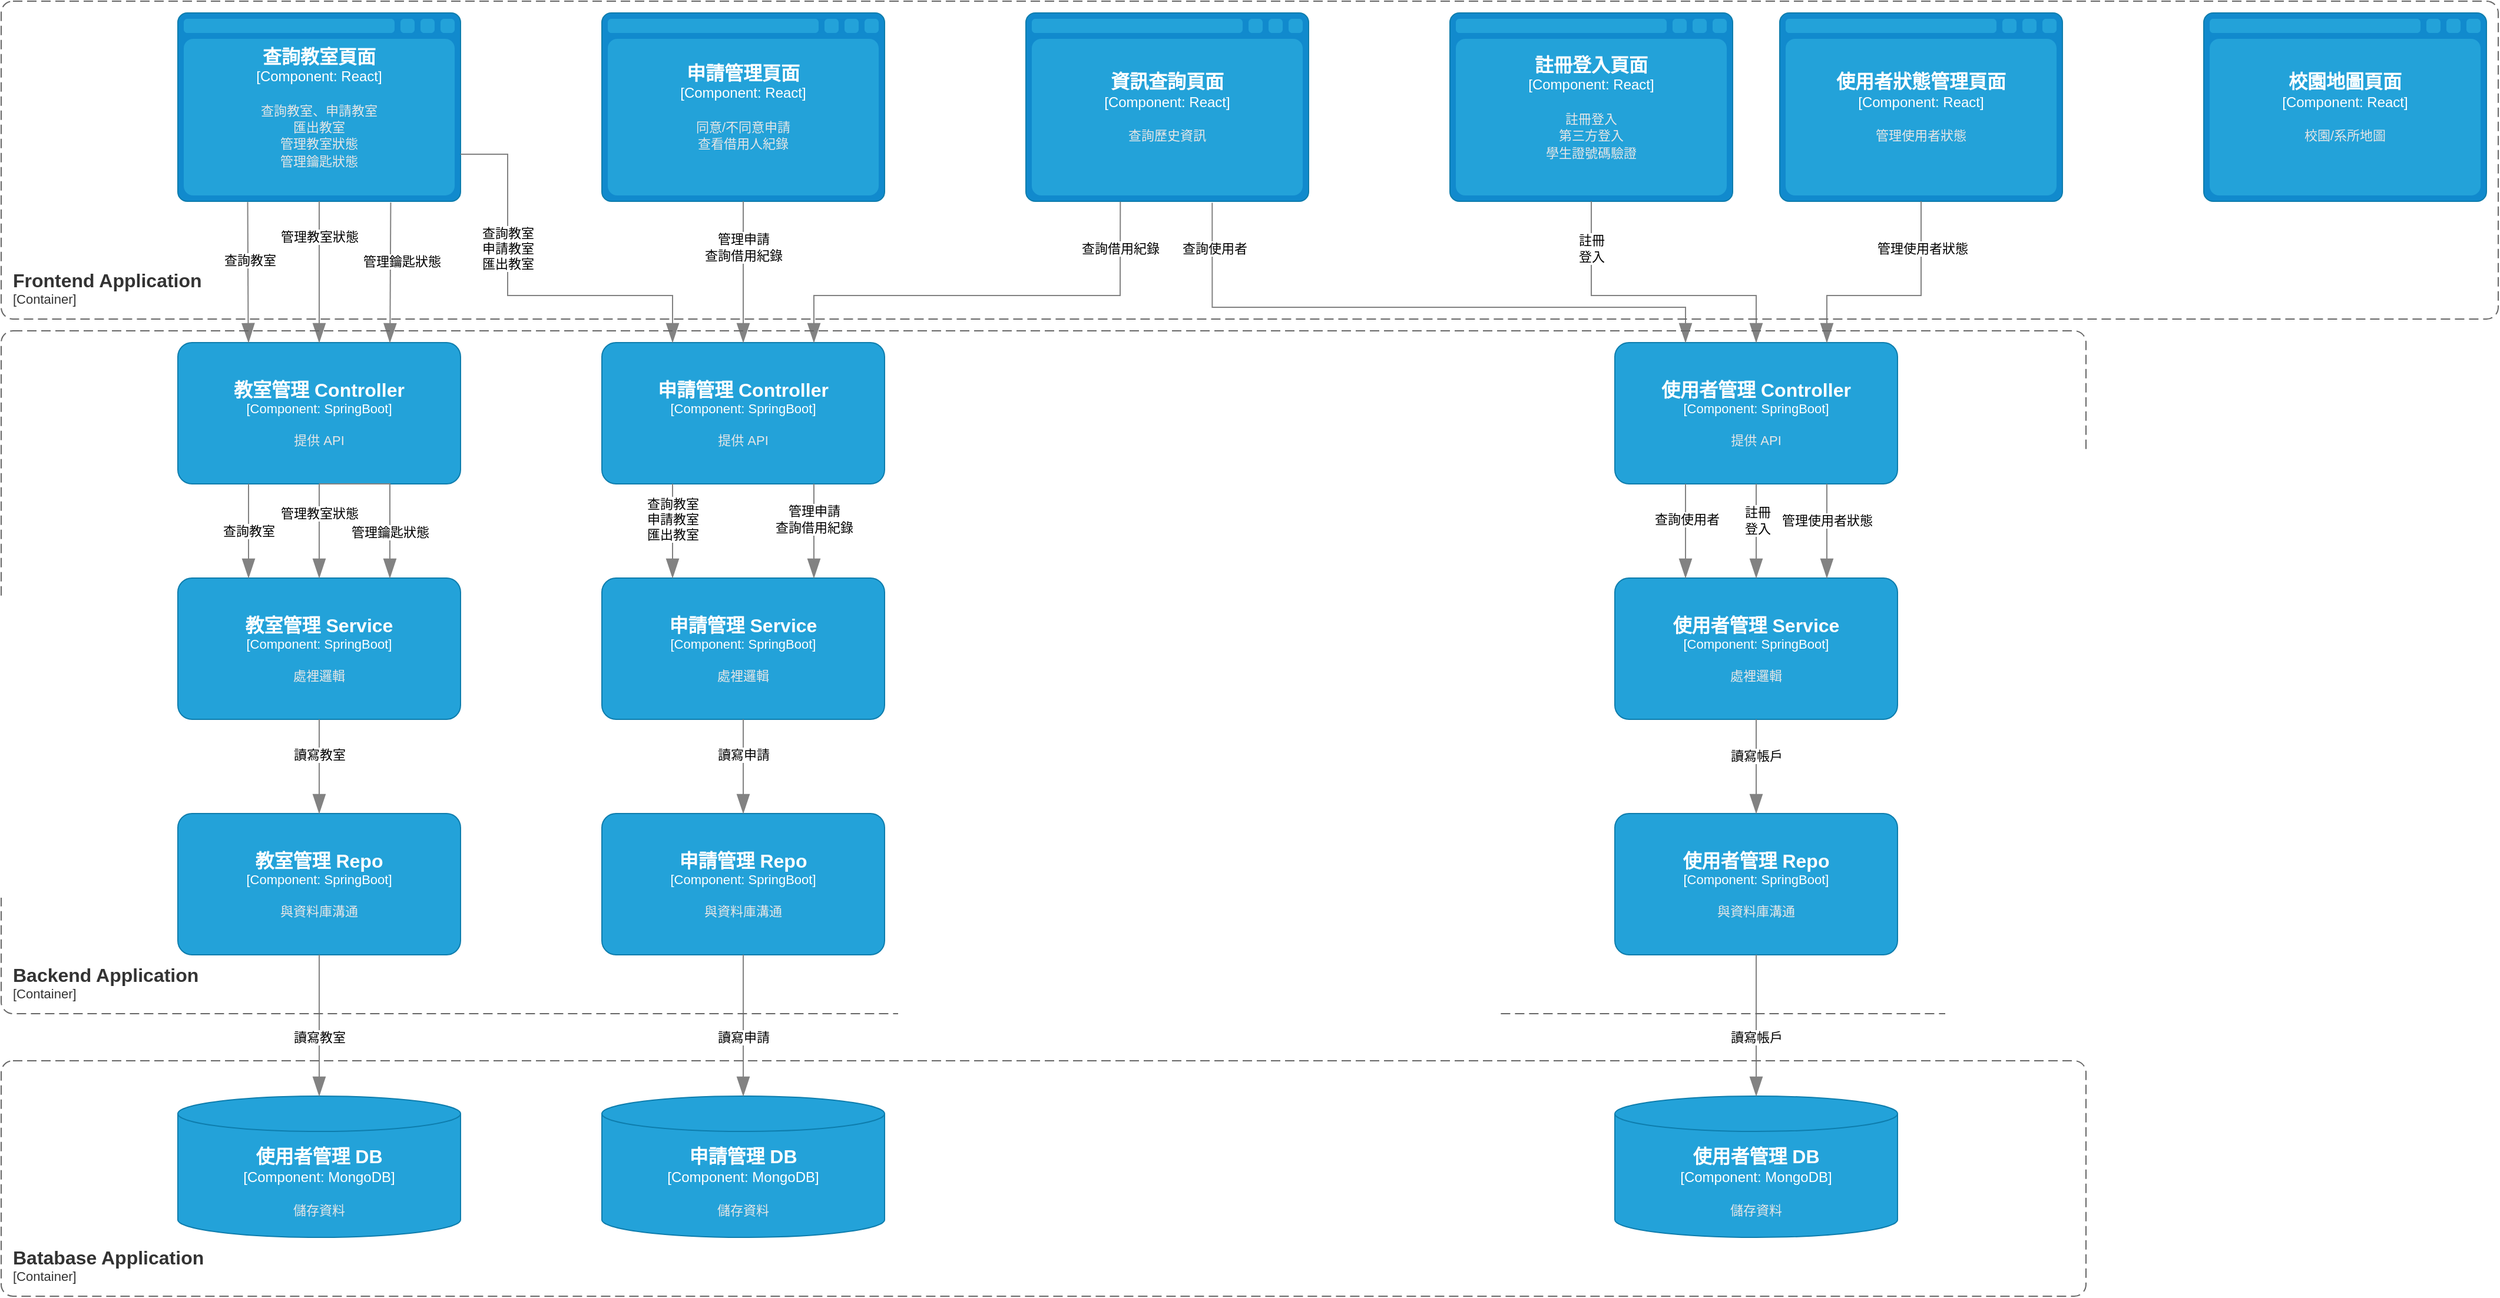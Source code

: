 <mxfile version="26.0.2">
  <diagram id="_4zc94jQPd7x7gLjrJAS" name="第 1 页">
    <mxGraphModel dx="372" dy="681" grid="1" gridSize="10" guides="1" tooltips="1" connect="1" arrows="1" fold="1" page="1" pageScale="1" pageWidth="827" pageHeight="1169" math="0" shadow="0">
      <root>
        <mxCell id="0" />
        <mxCell id="1" parent="0" />
        <object placeholders="1" c4Name="註冊登入頁面" c4Type="Component" c4Technology="React" c4Description="註冊登入&#xa;第三方登入&#xa;學生證號碼驗證" label="&lt;font style=&quot;font-size: 16px&quot;&gt;&lt;b&gt;%c4Name%&lt;/b&gt;&lt;/font&gt;&lt;div&gt;[%c4Type%:&amp;nbsp;%c4Technology%]&lt;/div&gt;&lt;br&gt;&lt;div&gt;&lt;font style=&quot;font-size: 11px&quot;&gt;&lt;font color=&quot;#E6E6E6&quot;&gt;%c4Description%&lt;/font&gt;&lt;/div&gt;" id="f29Tp4u0VYhPBYOOj1z5-4">
          <mxCell style="shape=mxgraph.c4.webBrowserContainer2;whiteSpace=wrap;html=1;boundedLbl=1;rounded=0;labelBackgroundColor=none;strokeColor=#118ACD;fillColor=#23A2D9;strokeColor=#118ACD;strokeColor2=#0E7DAD;fontSize=12;fontColor=#ffffff;align=center;metaEdit=1;points=[[0.5,0,0],[1,0.25,0],[1,0.5,0],[1,0.75,0],[0.5,1,0],[0,0.75,0],[0,0.5,0],[0,0.25,0]];resizable=0;" vertex="1" parent="1">
            <mxGeometry x="2280" y="160" width="240" height="160" as="geometry" />
          </mxCell>
        </object>
        <object placeholders="1" c4Name="使用者狀態管理頁面" c4Type="Component" c4Technology="React" c4Description="管理使用者狀態" label="&lt;font style=&quot;font-size: 16px&quot;&gt;&lt;b&gt;%c4Name%&lt;/b&gt;&lt;/font&gt;&lt;div&gt;[%c4Type%:&amp;nbsp;%c4Technology%]&lt;/div&gt;&lt;br&gt;&lt;div&gt;&lt;font style=&quot;font-size: 11px&quot;&gt;&lt;font color=&quot;#E6E6E6&quot;&gt;%c4Description%&lt;/font&gt;&lt;/div&gt;" id="f29Tp4u0VYhPBYOOj1z5-7">
          <mxCell style="shape=mxgraph.c4.webBrowserContainer2;whiteSpace=wrap;html=1;boundedLbl=1;rounded=0;labelBackgroundColor=none;strokeColor=#118ACD;fillColor=#23A2D9;strokeColor=#118ACD;strokeColor2=#0E7DAD;fontSize=12;fontColor=#ffffff;align=center;metaEdit=1;points=[[0.5,0,0],[1,0.25,0],[1,0.5,0],[1,0.75,0],[0.5,1,0],[0,0.75,0],[0,0.5,0],[0,0.25,0]];resizable=0;" vertex="1" parent="1">
            <mxGeometry x="2560" y="160" width="240" height="160" as="geometry" />
          </mxCell>
        </object>
        <object placeholders="1" c4Name="使用者管理 Controller" c4Type="Component" c4Technology="SpringBoot" c4Description="提供 API" label="&lt;font style=&quot;font-size: 16px&quot;&gt;&lt;b&gt;%c4Name%&lt;/b&gt;&lt;/font&gt;&lt;div&gt;[%c4Type%: %c4Technology%]&lt;/div&gt;&lt;br&gt;&lt;div&gt;&lt;font style=&quot;font-size: 11px&quot;&gt;&lt;font color=&quot;#E6E6E6&quot;&gt;%c4Description%&lt;/font&gt;&lt;/div&gt;" id="f29Tp4u0VYhPBYOOj1z5-9">
          <mxCell style="rounded=1;whiteSpace=wrap;html=1;fontSize=11;labelBackgroundColor=none;fillColor=#23A2D9;fontColor=#ffffff;align=center;arcSize=10;strokeColor=#0E7DAD;metaEdit=1;resizable=0;points=[[0.25,0,0],[0.5,0,0],[0.75,0,0],[1,0.25,0],[1,0.5,0],[1,0.75,0],[0.75,1,0],[0.5,1,0],[0.25,1,0],[0,0.75,0],[0,0.5,0],[0,0.25,0]];" vertex="1" parent="1">
            <mxGeometry x="2420" y="440" width="240" height="120" as="geometry" />
          </mxCell>
        </object>
        <object placeholders="1" c4Name="使用者管理 Service" c4Type="Component" c4Technology="SpringBoot" c4Description="處裡邏輯" label="&lt;font style=&quot;font-size: 16px&quot;&gt;&lt;b&gt;%c4Name%&lt;/b&gt;&lt;/font&gt;&lt;div&gt;[%c4Type%: %c4Technology%]&lt;/div&gt;&lt;br&gt;&lt;div&gt;&lt;font style=&quot;font-size: 11px&quot;&gt;&lt;font color=&quot;#E6E6E6&quot;&gt;%c4Description%&lt;/font&gt;&lt;/div&gt;" id="f29Tp4u0VYhPBYOOj1z5-10">
          <mxCell style="rounded=1;whiteSpace=wrap;html=1;fontSize=11;labelBackgroundColor=none;fillColor=#23A2D9;fontColor=#ffffff;align=center;arcSize=10;strokeColor=#0E7DAD;metaEdit=1;resizable=0;points=[[0.25,0,0],[0.5,0,0],[0.75,0,0],[1,0.25,0],[1,0.5,0],[1,0.75,0],[0.75,1,0],[0.5,1,0],[0.25,1,0],[0,0.75,0],[0,0.5,0],[0,0.25,0]];" vertex="1" parent="1">
            <mxGeometry x="2420" y="640" width="240" height="120" as="geometry" />
          </mxCell>
        </object>
        <object placeholders="1" c4Name="使用者管理 Repo" c4Type="Component" c4Technology="SpringBoot" c4Description="與資料庫溝通" label="&lt;font style=&quot;font-size: 16px&quot;&gt;&lt;b&gt;%c4Name%&lt;/b&gt;&lt;/font&gt;&lt;div&gt;[%c4Type%: %c4Technology%]&lt;/div&gt;&lt;br&gt;&lt;div&gt;&lt;font style=&quot;font-size: 11px&quot;&gt;&lt;font color=&quot;#E6E6E6&quot;&gt;%c4Description%&lt;/font&gt;&lt;/div&gt;" id="f29Tp4u0VYhPBYOOj1z5-11">
          <mxCell style="rounded=1;whiteSpace=wrap;html=1;fontSize=11;labelBackgroundColor=none;fillColor=#23A2D9;fontColor=#ffffff;align=center;arcSize=10;strokeColor=#0E7DAD;metaEdit=1;resizable=0;points=[[0.25,0,0],[0.5,0,0],[0.75,0,0],[1,0.25,0],[1,0.5,0],[1,0.75,0],[0.75,1,0],[0.5,1,0],[0.25,1,0],[0,0.75,0],[0,0.5,0],[0,0.25,0]];" vertex="1" parent="1">
            <mxGeometry x="2420" y="840" width="240" height="120" as="geometry" />
          </mxCell>
        </object>
        <object placeholders="1" c4Name="使用者管理 DB" c4Type="Component" c4Technology="MongoDB" c4Description="儲存資料" label="&lt;font style=&quot;font-size: 16px&quot;&gt;&lt;b&gt;%c4Name%&lt;/b&gt;&lt;/font&gt;&lt;div&gt;[%c4Type%:&amp;nbsp;%c4Technology%]&lt;/div&gt;&lt;br&gt;&lt;div&gt;&lt;font style=&quot;font-size: 11px&quot;&gt;&lt;font color=&quot;#E6E6E6&quot;&gt;%c4Description%&lt;/font&gt;&lt;/div&gt;" id="f29Tp4u0VYhPBYOOj1z5-12">
          <mxCell style="shape=cylinder3;size=15;whiteSpace=wrap;html=1;boundedLbl=1;rounded=0;labelBackgroundColor=none;fillColor=#23A2D9;fontSize=12;fontColor=#ffffff;align=center;strokeColor=#0E7DAD;metaEdit=1;points=[[0.5,0,0],[1,0.25,0],[1,0.5,0],[1,0.75,0],[0.5,1,0],[0,0.75,0],[0,0.5,0],[0,0.25,0]];resizable=0;" vertex="1" parent="1">
            <mxGeometry x="2420" y="1080" width="240" height="120" as="geometry" />
          </mxCell>
        </object>
        <object placeholders="1" c4Type="Relationship" id="f29Tp4u0VYhPBYOOj1z5-15">
          <mxCell style="endArrow=blockThin;html=1;fontSize=10;fontColor=#404040;strokeWidth=1;endFill=1;strokeColor=#828282;elbow=vertical;metaEdit=1;endSize=14;startSize=14;jumpStyle=arc;jumpSize=16;rounded=0;edgeStyle=orthogonalEdgeStyle;exitX=0.5;exitY=1;exitDx=0;exitDy=0;exitPerimeter=0;entryX=0.5;entryY=0;entryDx=0;entryDy=0;entryPerimeter=0;" edge="1" parent="1" source="f29Tp4u0VYhPBYOOj1z5-4" target="f29Tp4u0VYhPBYOOj1z5-9">
            <mxGeometry width="240" relative="1" as="geometry">
              <mxPoint x="2270" y="400" as="sourcePoint" />
              <mxPoint x="2550" y="590" as="targetPoint" />
              <Array as="points">
                <mxPoint x="2400" y="400" />
                <mxPoint x="2540" y="400" />
              </Array>
            </mxGeometry>
          </mxCell>
        </object>
        <object placeholders="1" c4Type="Relationship" id="f29Tp4u0VYhPBYOOj1z5-26">
          <mxCell style="endArrow=blockThin;html=1;fontSize=10;fontColor=#404040;strokeWidth=1;endFill=1;strokeColor=#828282;elbow=vertical;metaEdit=1;endSize=14;startSize=14;jumpStyle=arc;jumpSize=16;rounded=0;edgeStyle=orthogonalEdgeStyle;exitX=0.5;exitY=1;exitDx=0;exitDy=0;exitPerimeter=0;entryX=0.75;entryY=0;entryDx=0;entryDy=0;entryPerimeter=0;" edge="1" parent="1" source="f29Tp4u0VYhPBYOOj1z5-7" target="f29Tp4u0VYhPBYOOj1z5-9">
            <mxGeometry width="240" relative="1" as="geometry">
              <mxPoint x="2799.58" y="470" as="sourcePoint" />
              <mxPoint x="2799.58" y="550" as="targetPoint" />
              <Array as="points">
                <mxPoint x="2680" y="400" />
                <mxPoint x="2600" y="400" />
              </Array>
            </mxGeometry>
          </mxCell>
        </object>
        <mxCell id="f29Tp4u0VYhPBYOOj1z5-27" value="管理使用者狀態" style="edgeLabel;html=1;align=center;verticalAlign=middle;resizable=0;points=[];" vertex="1" connectable="0" parent="f29Tp4u0VYhPBYOOj1z5-26">
          <mxGeometry x="-0.104" relative="1" as="geometry">
            <mxPoint x="10" y="-40" as="offset" />
          </mxGeometry>
        </mxCell>
        <object placeholders="1" c4Type="Relationship" id="f29Tp4u0VYhPBYOOj1z5-30">
          <mxCell style="endArrow=blockThin;html=1;fontSize=10;fontColor=#404040;strokeWidth=1;endFill=1;strokeColor=#828282;elbow=vertical;metaEdit=1;endSize=14;startSize=14;jumpStyle=arc;jumpSize=16;rounded=0;edgeStyle=orthogonalEdgeStyle;entryX=0.5;entryY=0;entryDx=0;entryDy=0;entryPerimeter=0;exitX=0.5;exitY=1;exitDx=0;exitDy=0;exitPerimeter=0;" edge="1" parent="1">
            <mxGeometry width="240" relative="1" as="geometry">
              <mxPoint x="2540" y="560" as="sourcePoint" />
              <mxPoint x="2540" y="640" as="targetPoint" />
              <Array as="points">
                <mxPoint x="2540" y="600" />
                <mxPoint x="2540" y="600" />
              </Array>
            </mxGeometry>
          </mxCell>
        </object>
        <mxCell id="f29Tp4u0VYhPBYOOj1z5-31" value="註冊&lt;div&gt;登入&lt;/div&gt;" style="edgeLabel;html=1;align=center;verticalAlign=middle;resizable=0;points=[];" vertex="1" connectable="0" parent="f29Tp4u0VYhPBYOOj1z5-30">
          <mxGeometry x="0.584" y="-1" relative="1" as="geometry">
            <mxPoint x="2" y="-33" as="offset" />
          </mxGeometry>
        </mxCell>
        <object placeholders="1" c4Type="Relationship" id="f29Tp4u0VYhPBYOOj1z5-32">
          <mxCell style="endArrow=blockThin;html=1;fontSize=10;fontColor=#404040;strokeWidth=1;endFill=1;strokeColor=#828282;elbow=vertical;metaEdit=1;endSize=14;startSize=14;jumpStyle=arc;jumpSize=16;rounded=0;edgeStyle=orthogonalEdgeStyle;entryX=0.75;entryY=0;entryDx=0;entryDy=0;entryPerimeter=0;exitX=0.75;exitY=1;exitDx=0;exitDy=0;exitPerimeter=0;" edge="1" parent="1" source="f29Tp4u0VYhPBYOOj1z5-9" target="f29Tp4u0VYhPBYOOj1z5-10">
            <mxGeometry width="240" relative="1" as="geometry">
              <mxPoint x="2470" y="730" as="sourcePoint" />
              <mxPoint x="2470" y="810" as="targetPoint" />
              <Array as="points">
                <mxPoint x="2600" y="560" />
                <mxPoint x="2600" y="640" />
              </Array>
            </mxGeometry>
          </mxCell>
        </object>
        <mxCell id="f29Tp4u0VYhPBYOOj1z5-33" value="管理使用者狀態" style="edgeLabel;html=1;align=center;verticalAlign=middle;resizable=0;points=[];" vertex="1" connectable="0" parent="f29Tp4u0VYhPBYOOj1z5-32">
          <mxGeometry x="0.584" y="-1" relative="1" as="geometry">
            <mxPoint x="1" y="-33" as="offset" />
          </mxGeometry>
        </mxCell>
        <object placeholders="1" c4Type="Relationship" id="f29Tp4u0VYhPBYOOj1z5-34">
          <mxCell style="endArrow=blockThin;html=1;fontSize=10;fontColor=#404040;strokeWidth=1;endFill=1;strokeColor=#828282;elbow=vertical;metaEdit=1;endSize=14;startSize=14;jumpStyle=arc;jumpSize=16;rounded=0;edgeStyle=orthogonalEdgeStyle;entryX=0.5;entryY=0;entryDx=0;entryDy=0;entryPerimeter=0;exitX=0.5;exitY=1;exitDx=0;exitDy=0;exitPerimeter=0;" edge="1" parent="1" source="f29Tp4u0VYhPBYOOj1z5-10" target="f29Tp4u0VYhPBYOOj1z5-11">
            <mxGeometry width="240" relative="1" as="geometry">
              <mxPoint x="2590" y="730" as="sourcePoint" />
              <mxPoint x="2590" y="810" as="targetPoint" />
              <Array as="points">
                <mxPoint x="2540" y="760" />
                <mxPoint x="2540" y="1000" />
              </Array>
            </mxGeometry>
          </mxCell>
        </object>
        <mxCell id="f29Tp4u0VYhPBYOOj1z5-35" value="讀寫帳戶" style="edgeLabel;html=1;align=center;verticalAlign=middle;resizable=0;points=[];" vertex="1" connectable="0" parent="f29Tp4u0VYhPBYOOj1z5-34">
          <mxGeometry x="0.584" y="-1" relative="1" as="geometry">
            <mxPoint x="1" y="-33" as="offset" />
          </mxGeometry>
        </mxCell>
        <object placeholders="1" c4Type="Relationship" id="f29Tp4u0VYhPBYOOj1z5-36">
          <mxCell style="endArrow=blockThin;html=1;fontSize=10;fontColor=#404040;strokeWidth=1;endFill=1;strokeColor=#828282;elbow=vertical;metaEdit=1;endSize=14;startSize=14;jumpStyle=arc;jumpSize=16;rounded=0;edgeStyle=orthogonalEdgeStyle;entryX=0.5;entryY=0;entryDx=0;entryDy=0;entryPerimeter=0;exitX=0.5;exitY=1;exitDx=0;exitDy=0;exitPerimeter=0;" edge="1" parent="1" source="f29Tp4u0VYhPBYOOj1z5-11" target="f29Tp4u0VYhPBYOOj1z5-12">
            <mxGeometry width="240" relative="1" as="geometry">
              <mxPoint x="2280" y="1150" as="sourcePoint" />
              <mxPoint x="2280" y="1230" as="targetPoint" />
              <Array as="points">
                <mxPoint x="2540" y="1070" />
                <mxPoint x="2540" y="1070" />
              </Array>
            </mxGeometry>
          </mxCell>
        </object>
        <mxCell id="f29Tp4u0VYhPBYOOj1z5-37" value="讀寫帳戶" style="edgeLabel;html=1;align=center;verticalAlign=middle;resizable=0;points=[];" vertex="1" connectable="0" parent="f29Tp4u0VYhPBYOOj1z5-36">
          <mxGeometry x="0.584" y="-1" relative="1" as="geometry">
            <mxPoint x="1" y="-25" as="offset" />
          </mxGeometry>
        </mxCell>
        <mxCell id="f29Tp4u0VYhPBYOOj1z5-52" value="註冊&lt;div&gt;登入&lt;/div&gt;" style="edgeLabel;html=1;align=center;verticalAlign=middle;resizable=0;points=[];" vertex="1" connectable="0" parent="1">
          <mxGeometry x="2400" y="360" as="geometry" />
        </mxCell>
        <object placeholders="1" c4Name="查詢教室頁面" c4Type="Component" c4Technology="React" c4Description="查詢教室、申請教室&#xa;匯出教室&#xa;管理教室狀態&#xa;管理鑰匙狀態" label="&lt;font style=&quot;font-size: 16px&quot;&gt;&lt;b&gt;%c4Name%&lt;/b&gt;&lt;/font&gt;&lt;div&gt;[%c4Type%:&amp;nbsp;%c4Technology%]&lt;/div&gt;&lt;br&gt;&lt;div&gt;&lt;font style=&quot;font-size: 11px&quot;&gt;&lt;font color=&quot;#E6E6E6&quot;&gt;%c4Description%&lt;/font&gt;&lt;/div&gt;" id="f29Tp4u0VYhPBYOOj1z5-54">
          <mxCell style="shape=mxgraph.c4.webBrowserContainer2;whiteSpace=wrap;html=1;boundedLbl=1;rounded=0;labelBackgroundColor=none;strokeColor=#118ACD;fillColor=#23A2D9;strokeColor=#118ACD;strokeColor2=#0E7DAD;fontSize=12;fontColor=#ffffff;align=center;metaEdit=1;points=[[0.5,0,0],[1,0.25,0],[1,0.5,0],[1,0.75,0],[0.5,1,0],[0,0.75,0],[0,0.5,0],[0,0.25,0]];resizable=0;" vertex="1" parent="1">
            <mxGeometry x="1200" y="160" width="240" height="160" as="geometry" />
          </mxCell>
        </object>
        <object placeholders="1" c4Name="申請管理頁面" c4Type="Component" c4Technology="React" c4Description="同意/不同意申請&#xa;查看借用人紀錄" label="&lt;font style=&quot;font-size: 16px&quot;&gt;&lt;b&gt;%c4Name%&lt;/b&gt;&lt;/font&gt;&lt;div&gt;[%c4Type%:&amp;nbsp;%c4Technology%]&lt;/div&gt;&lt;br&gt;&lt;div&gt;&lt;font style=&quot;font-size: 11px&quot;&gt;&lt;font color=&quot;#E6E6E6&quot;&gt;%c4Description%&lt;/font&gt;&lt;/div&gt;" id="f29Tp4u0VYhPBYOOj1z5-55">
          <mxCell style="shape=mxgraph.c4.webBrowserContainer2;whiteSpace=wrap;html=1;boundedLbl=1;rounded=0;labelBackgroundColor=none;strokeColor=#118ACD;fillColor=#23A2D9;strokeColor=#118ACD;strokeColor2=#0E7DAD;fontSize=12;fontColor=#ffffff;align=center;metaEdit=1;points=[[0.5,0,0],[1,0.25,0],[1,0.5,0],[1,0.75,0],[0.5,1,0],[0,0.75,0],[0,0.5,0],[0,0.25,0]];resizable=0;" vertex="1" parent="1">
            <mxGeometry x="1560" y="160" width="240" height="160" as="geometry" />
          </mxCell>
        </object>
        <object placeholders="1" c4Name="教室管理 Controller" c4Type="Component" c4Technology="SpringBoot" c4Description="提供 API" label="&lt;font style=&quot;font-size: 16px&quot;&gt;&lt;b&gt;%c4Name%&lt;/b&gt;&lt;/font&gt;&lt;div&gt;[%c4Type%: %c4Technology%]&lt;/div&gt;&lt;br&gt;&lt;div&gt;&lt;font style=&quot;font-size: 11px&quot;&gt;&lt;font color=&quot;#E6E6E6&quot;&gt;%c4Description%&lt;/font&gt;&lt;/div&gt;" id="f29Tp4u0VYhPBYOOj1z5-56">
          <mxCell style="rounded=1;whiteSpace=wrap;html=1;fontSize=11;labelBackgroundColor=none;fillColor=#23A2D9;fontColor=#ffffff;align=center;arcSize=10;strokeColor=#0E7DAD;metaEdit=1;resizable=0;points=[[0.25,0,0],[0.5,0,0],[0.75,0,0],[1,0.25,0],[1,0.5,0],[1,0.75,0],[0.75,1,0],[0.5,1,0],[0.25,1,0],[0,0.75,0],[0,0.5,0],[0,0.25,0]];" vertex="1" parent="1">
            <mxGeometry x="1200" y="440" width="240" height="120" as="geometry" />
          </mxCell>
        </object>
        <object placeholders="1" c4Type="Relationship" id="f29Tp4u0VYhPBYOOj1z5-57">
          <mxCell style="endArrow=blockThin;html=1;fontSize=10;fontColor=#404040;strokeWidth=1;endFill=1;strokeColor=#828282;elbow=vertical;metaEdit=1;endSize=14;startSize=14;jumpStyle=arc;jumpSize=16;rounded=0;edgeStyle=orthogonalEdgeStyle;exitX=0.247;exitY=1.004;exitDx=0;exitDy=0;exitPerimeter=0;entryX=0.25;entryY=0;entryDx=0;entryDy=0;entryPerimeter=0;" edge="1" parent="1" source="f29Tp4u0VYhPBYOOj1z5-54" target="f29Tp4u0VYhPBYOOj1z5-56">
            <mxGeometry width="240" relative="1" as="geometry">
              <mxPoint x="1190" y="360" as="sourcePoint" />
              <mxPoint x="1190" y="440" as="targetPoint" />
              <Array as="points">
                <mxPoint x="1259" y="400" />
                <mxPoint x="1260" y="410" />
              </Array>
            </mxGeometry>
          </mxCell>
        </object>
        <mxCell id="f29Tp4u0VYhPBYOOj1z5-58" value="查詢教室" style="edgeLabel;html=1;align=center;verticalAlign=middle;resizable=0;points=[];" vertex="1" connectable="0" parent="f29Tp4u0VYhPBYOOj1z5-57">
          <mxGeometry x="-0.104" relative="1" as="geometry">
            <mxPoint x="1" y="-5" as="offset" />
          </mxGeometry>
        </mxCell>
        <object placeholders="1" c4Type="Relationship" id="f29Tp4u0VYhPBYOOj1z5-59">
          <mxCell style="endArrow=blockThin;html=1;fontSize=10;fontColor=#404040;strokeWidth=1;endFill=1;strokeColor=#828282;elbow=vertical;metaEdit=1;endSize=14;startSize=14;jumpStyle=arc;jumpSize=16;rounded=0;edgeStyle=orthogonalEdgeStyle;exitX=0.5;exitY=1;exitDx=0;exitDy=0;exitPerimeter=0;" edge="1" parent="1" source="f29Tp4u0VYhPBYOOj1z5-54">
            <mxGeometry width="240" relative="1" as="geometry">
              <mxPoint x="1190" y="331" as="sourcePoint" />
              <mxPoint x="1320" y="440" as="targetPoint" />
              <Array as="points">
                <mxPoint x="1320" y="410" />
                <mxPoint x="1320" y="410" />
              </Array>
            </mxGeometry>
          </mxCell>
        </object>
        <mxCell id="f29Tp4u0VYhPBYOOj1z5-60" value="管理教室狀態" style="edgeLabel;html=1;align=center;verticalAlign=middle;resizable=0;points=[];" vertex="1" connectable="0" parent="f29Tp4u0VYhPBYOOj1z5-59">
          <mxGeometry x="-0.104" relative="1" as="geometry">
            <mxPoint y="-24" as="offset" />
          </mxGeometry>
        </mxCell>
        <object placeholders="1" c4Type="Relationship" id="f29Tp4u0VYhPBYOOj1z5-61">
          <mxCell style="endArrow=blockThin;html=1;fontSize=10;fontColor=#404040;strokeWidth=1;endFill=1;strokeColor=#828282;elbow=vertical;metaEdit=1;endSize=14;startSize=14;jumpStyle=arc;jumpSize=16;rounded=0;edgeStyle=orthogonalEdgeStyle;entryX=0.75;entryY=0;entryDx=0;entryDy=0;entryPerimeter=0;exitX=0.753;exitY=1.006;exitDx=0;exitDy=0;exitPerimeter=0;" edge="1" parent="1" source="f29Tp4u0VYhPBYOOj1z5-54" target="f29Tp4u0VYhPBYOOj1z5-56">
            <mxGeometry width="240" relative="1" as="geometry">
              <mxPoint x="1300" y="330" as="sourcePoint" />
              <mxPoint x="1330" y="450" as="targetPoint" />
              <Array as="points" />
            </mxGeometry>
          </mxCell>
        </object>
        <mxCell id="f29Tp4u0VYhPBYOOj1z5-62" value="管理鑰匙狀態" style="edgeLabel;html=1;align=center;verticalAlign=middle;resizable=0;points=[];" vertex="1" connectable="0" parent="f29Tp4u0VYhPBYOOj1z5-61">
          <mxGeometry x="-0.104" relative="1" as="geometry">
            <mxPoint x="9" y="-4" as="offset" />
          </mxGeometry>
        </mxCell>
        <object placeholders="1" c4Name="教室管理 Service" c4Type="Component" c4Technology="SpringBoot" c4Description="處裡邏輯" label="&lt;font style=&quot;font-size: 16px&quot;&gt;&lt;b&gt;%c4Name%&lt;/b&gt;&lt;/font&gt;&lt;div&gt;[%c4Type%: %c4Technology%]&lt;/div&gt;&lt;br&gt;&lt;div&gt;&lt;font style=&quot;font-size: 11px&quot;&gt;&lt;font color=&quot;#E6E6E6&quot;&gt;%c4Description%&lt;/font&gt;&lt;/div&gt;" id="f29Tp4u0VYhPBYOOj1z5-65">
          <mxCell style="rounded=1;whiteSpace=wrap;html=1;fontSize=11;labelBackgroundColor=none;fillColor=#23A2D9;fontColor=#ffffff;align=center;arcSize=10;strokeColor=#0E7DAD;metaEdit=1;resizable=0;points=[[0.25,0,0],[0.5,0,0],[0.75,0,0],[1,0.25,0],[1,0.5,0],[1,0.75,0],[0.75,1,0],[0.5,1,0],[0.25,1,0],[0,0.75,0],[0,0.5,0],[0,0.25,0]];" vertex="1" parent="1">
            <mxGeometry x="1200" y="640" width="240" height="120" as="geometry" />
          </mxCell>
        </object>
        <object placeholders="1" c4Name="教室管理 Repo" c4Type="Component" c4Technology="SpringBoot" c4Description="與資料庫溝通" label="&lt;font style=&quot;font-size: 16px&quot;&gt;&lt;b&gt;%c4Name%&lt;/b&gt;&lt;/font&gt;&lt;div&gt;[%c4Type%: %c4Technology%]&lt;/div&gt;&lt;br&gt;&lt;div&gt;&lt;font style=&quot;font-size: 11px&quot;&gt;&lt;font color=&quot;#E6E6E6&quot;&gt;%c4Description%&lt;/font&gt;&lt;/div&gt;" id="f29Tp4u0VYhPBYOOj1z5-66">
          <mxCell style="rounded=1;whiteSpace=wrap;html=1;fontSize=11;labelBackgroundColor=none;fillColor=#23A2D9;fontColor=#ffffff;align=center;arcSize=10;strokeColor=#0E7DAD;metaEdit=1;resizable=0;points=[[0.25,0,0],[0.5,0,0],[0.75,0,0],[1,0.25,0],[1,0.5,0],[1,0.75,0],[0.75,1,0],[0.5,1,0],[0.25,1,0],[0,0.75,0],[0,0.5,0],[0,0.25,0]];" vertex="1" parent="1">
            <mxGeometry x="1200" y="840" width="240" height="120" as="geometry" />
          </mxCell>
        </object>
        <object placeholders="1" c4Type="Relationship" id="f29Tp4u0VYhPBYOOj1z5-67">
          <mxCell style="endArrow=blockThin;html=1;fontSize=10;fontColor=#404040;strokeWidth=1;endFill=1;strokeColor=#828282;elbow=vertical;metaEdit=1;endSize=14;startSize=14;jumpStyle=arc;jumpSize=16;rounded=0;edgeStyle=orthogonalEdgeStyle;exitX=0.25;exitY=1;exitDx=0;exitDy=0;exitPerimeter=0;entryX=0.25;entryY=0;entryDx=0;entryDy=0;entryPerimeter=0;" edge="1" parent="1" source="f29Tp4u0VYhPBYOOj1z5-56" target="f29Tp4u0VYhPBYOOj1z5-65">
            <mxGeometry width="240" relative="1" as="geometry">
              <mxPoint x="1190" y="331" as="sourcePoint" />
              <mxPoint x="1317" y="451" as="targetPoint" />
              <Array as="points">
                <mxPoint x="1260" y="560" />
                <mxPoint x="1260" y="640" />
              </Array>
            </mxGeometry>
          </mxCell>
        </object>
        <mxCell id="f29Tp4u0VYhPBYOOj1z5-68" value="查詢教室" style="edgeLabel;html=1;align=center;verticalAlign=middle;resizable=0;points=[];" vertex="1" connectable="0" parent="f29Tp4u0VYhPBYOOj1z5-67">
          <mxGeometry x="-0.104" relative="1" as="geometry">
            <mxPoint y="4" as="offset" />
          </mxGeometry>
        </mxCell>
        <object placeholders="1" c4Type="Relationship" id="f29Tp4u0VYhPBYOOj1z5-69">
          <mxCell style="endArrow=blockThin;html=1;fontSize=10;fontColor=#404040;strokeWidth=1;endFill=1;strokeColor=#828282;elbow=vertical;metaEdit=1;endSize=14;startSize=14;jumpStyle=arc;jumpSize=16;rounded=0;edgeStyle=orthogonalEdgeStyle;exitX=0.5;exitY=1;exitDx=0;exitDy=0;exitPerimeter=0;" edge="1" parent="1" source="f29Tp4u0VYhPBYOOj1z5-56">
            <mxGeometry width="240" relative="1" as="geometry">
              <mxPoint x="1408" y="570" as="sourcePoint" />
              <mxPoint x="1380" y="640" as="targetPoint" />
              <Array as="points">
                <mxPoint x="1380" y="620" />
                <mxPoint x="1380" y="620" />
              </Array>
            </mxGeometry>
          </mxCell>
        </object>
        <mxCell id="f29Tp4u0VYhPBYOOj1z5-70" value="&lt;span style=&quot;background-color: light-dark(#ffffff, var(--ge-dark-color, #121212)); color: light-dark(rgb(0, 0, 0), rgb(255, 255, 255));&quot;&gt;管理鑰匙狀態&lt;/span&gt;" style="edgeLabel;html=1;align=center;verticalAlign=middle;resizable=0;points=[];" vertex="1" connectable="0" parent="f29Tp4u0VYhPBYOOj1z5-69">
          <mxGeometry x="-0.104" relative="1" as="geometry">
            <mxPoint y="38" as="offset" />
          </mxGeometry>
        </mxCell>
        <object placeholders="1" c4Type="Relationship" id="f29Tp4u0VYhPBYOOj1z5-74">
          <mxCell style="endArrow=blockThin;html=1;fontSize=10;fontColor=#404040;strokeWidth=1;endFill=1;strokeColor=#828282;elbow=vertical;metaEdit=1;endSize=14;startSize=14;jumpStyle=arc;jumpSize=16;rounded=0;edgeStyle=orthogonalEdgeStyle;exitX=0.5;exitY=1;exitDx=0;exitDy=0;exitPerimeter=0;entryX=0.5;entryY=0;entryDx=0;entryDy=0;entryPerimeter=0;" edge="1" parent="1" source="f29Tp4u0VYhPBYOOj1z5-65" target="f29Tp4u0VYhPBYOOj1z5-66">
            <mxGeometry width="240" relative="1" as="geometry">
              <mxPoint x="1440" y="790" as="sourcePoint" />
              <mxPoint x="1440" y="870" as="targetPoint" />
              <Array as="points">
                <mxPoint x="1320" y="760" />
                <mxPoint x="1320" y="840" />
              </Array>
            </mxGeometry>
          </mxCell>
        </object>
        <mxCell id="f29Tp4u0VYhPBYOOj1z5-75" value="讀寫教室" style="edgeLabel;html=1;align=center;verticalAlign=middle;resizable=0;points=[];" vertex="1" connectable="0" parent="f29Tp4u0VYhPBYOOj1z5-74">
          <mxGeometry x="-0.104" relative="1" as="geometry">
            <mxPoint y="-6" as="offset" />
          </mxGeometry>
        </mxCell>
        <object placeholders="1" c4Type="Relationship" id="f29Tp4u0VYhPBYOOj1z5-77">
          <mxCell style="endArrow=blockThin;html=1;fontSize=10;fontColor=#404040;strokeWidth=1;endFill=1;strokeColor=#828282;elbow=vertical;metaEdit=1;endSize=14;startSize=14;jumpStyle=arc;jumpSize=16;rounded=0;edgeStyle=orthogonalEdgeStyle;exitX=0.5;exitY=1;exitDx=0;exitDy=0;exitPerimeter=0;entryX=0.5;entryY=0;entryDx=0;entryDy=0;entryPerimeter=0;" edge="1" parent="1" source="f29Tp4u0VYhPBYOOj1z5-56" target="f29Tp4u0VYhPBYOOj1z5-65">
            <mxGeometry width="240" relative="1" as="geometry">
              <mxPoint x="1330" y="570" as="sourcePoint" />
              <mxPoint x="1390" y="650" as="targetPoint" />
              <Array as="points">
                <mxPoint x="1320" y="600" />
                <mxPoint x="1320" y="600" />
              </Array>
            </mxGeometry>
          </mxCell>
        </object>
        <mxCell id="f29Tp4u0VYhPBYOOj1z5-78" value="管理教室狀態" style="edgeLabel;html=1;align=center;verticalAlign=middle;resizable=0;points=[];" vertex="1" connectable="0" parent="f29Tp4u0VYhPBYOOj1z5-77">
          <mxGeometry x="-0.104" relative="1" as="geometry">
            <mxPoint y="-11" as="offset" />
          </mxGeometry>
        </mxCell>
        <object placeholders="1" c4Name="使用者管理 DB" c4Type="Component" c4Technology="MongoDB" c4Description="儲存資料" label="&lt;font style=&quot;font-size: 16px&quot;&gt;&lt;b&gt;%c4Name%&lt;/b&gt;&lt;/font&gt;&lt;div&gt;[%c4Type%:&amp;nbsp;%c4Technology%]&lt;/div&gt;&lt;br&gt;&lt;div&gt;&lt;font style=&quot;font-size: 11px&quot;&gt;&lt;font color=&quot;#E6E6E6&quot;&gt;%c4Description%&lt;/font&gt;&lt;/div&gt;" id="f29Tp4u0VYhPBYOOj1z5-80">
          <mxCell style="shape=cylinder3;size=15;whiteSpace=wrap;html=1;boundedLbl=1;rounded=0;labelBackgroundColor=none;fillColor=#23A2D9;fontSize=12;fontColor=#ffffff;align=center;strokeColor=#0E7DAD;metaEdit=1;points=[[0.5,0,0],[1,0.25,0],[1,0.5,0],[1,0.75,0],[0.5,1,0],[0,0.75,0],[0,0.5,0],[0,0.25,0]];resizable=0;" vertex="1" parent="1">
            <mxGeometry x="1200" y="1080" width="240" height="120" as="geometry" />
          </mxCell>
        </object>
        <object placeholders="1" c4Type="Relationship" id="f29Tp4u0VYhPBYOOj1z5-81">
          <mxCell style="endArrow=blockThin;html=1;fontSize=10;fontColor=#404040;strokeWidth=1;endFill=1;strokeColor=#828282;elbow=vertical;metaEdit=1;endSize=14;startSize=14;jumpStyle=arc;jumpSize=16;rounded=0;edgeStyle=orthogonalEdgeStyle;exitX=0.5;exitY=1;exitDx=0;exitDy=0;exitPerimeter=0;entryX=0.5;entryY=0;entryDx=0;entryDy=0;entryPerimeter=0;" edge="1" parent="1" source="f29Tp4u0VYhPBYOOj1z5-66" target="f29Tp4u0VYhPBYOOj1z5-80">
            <mxGeometry width="240" relative="1" as="geometry">
              <mxPoint x="1320" y="980" as="sourcePoint" />
              <mxPoint x="1320" y="1060" as="targetPoint" />
              <Array as="points" />
            </mxGeometry>
          </mxCell>
        </object>
        <mxCell id="f29Tp4u0VYhPBYOOj1z5-82" value="讀寫教室" style="edgeLabel;html=1;align=center;verticalAlign=middle;resizable=0;points=[];" vertex="1" connectable="0" parent="f29Tp4u0VYhPBYOOj1z5-81">
          <mxGeometry x="-0.104" relative="1" as="geometry">
            <mxPoint y="16" as="offset" />
          </mxGeometry>
        </mxCell>
        <object placeholders="1" c4Name="申請管理 Controller" c4Type="Component" c4Technology="SpringBoot" c4Description="提供 API" label="&lt;font style=&quot;font-size: 16px&quot;&gt;&lt;b&gt;%c4Name%&lt;/b&gt;&lt;/font&gt;&lt;div&gt;[%c4Type%: %c4Technology%]&lt;/div&gt;&lt;br&gt;&lt;div&gt;&lt;font style=&quot;font-size: 11px&quot;&gt;&lt;font color=&quot;#E6E6E6&quot;&gt;%c4Description%&lt;/font&gt;&lt;/div&gt;" id="f29Tp4u0VYhPBYOOj1z5-83">
          <mxCell style="rounded=1;whiteSpace=wrap;html=1;fontSize=11;labelBackgroundColor=none;fillColor=#23A2D9;fontColor=#ffffff;align=center;arcSize=10;strokeColor=#0E7DAD;metaEdit=1;resizable=0;points=[[0.25,0,0],[0.5,0,0],[0.75,0,0],[1,0.25,0],[1,0.5,0],[1,0.75,0],[0.75,1,0],[0.5,1,0],[0.25,1,0],[0,0.75,0],[0,0.5,0],[0,0.25,0]];" vertex="1" parent="1">
            <mxGeometry x="1560" y="440" width="240" height="120" as="geometry" />
          </mxCell>
        </object>
        <object placeholders="1" c4Type="Relationship" id="f29Tp4u0VYhPBYOOj1z5-84">
          <mxCell style="endArrow=blockThin;html=1;fontSize=10;fontColor=#404040;strokeWidth=1;endFill=1;strokeColor=#828282;elbow=vertical;metaEdit=1;endSize=14;startSize=14;jumpStyle=arc;jumpSize=16;rounded=0;edgeStyle=orthogonalEdgeStyle;entryX=0.25;entryY=0;entryDx=0;entryDy=0;entryPerimeter=0;exitX=1;exitY=0.75;exitDx=0;exitDy=0;exitPerimeter=0;" edge="1" parent="1">
            <mxGeometry width="240" relative="1" as="geometry">
              <mxPoint x="1440" y="280" as="sourcePoint" />
              <mxPoint x="1620" y="440" as="targetPoint" />
              <Array as="points">
                <mxPoint x="1480" y="280" />
                <mxPoint x="1480" y="400" />
                <mxPoint x="1620" y="400" />
              </Array>
            </mxGeometry>
          </mxCell>
        </object>
        <mxCell id="f29Tp4u0VYhPBYOOj1z5-85" value="&lt;div&gt;查詢教室&lt;/div&gt;申請教室&lt;div&gt;匯出教室&lt;/div&gt;" style="edgeLabel;html=1;align=center;verticalAlign=middle;resizable=0;points=[];" vertex="1" connectable="0" parent="f29Tp4u0VYhPBYOOj1z5-84">
          <mxGeometry x="-0.104" relative="1" as="geometry">
            <mxPoint y="-33" as="offset" />
          </mxGeometry>
        </mxCell>
        <object placeholders="1" c4Type="Relationship" id="f29Tp4u0VYhPBYOOj1z5-86">
          <mxCell style="endArrow=blockThin;html=1;fontSize=10;fontColor=#404040;strokeWidth=1;endFill=1;strokeColor=#828282;elbow=vertical;metaEdit=1;endSize=14;startSize=14;jumpStyle=arc;jumpSize=16;rounded=0;edgeStyle=orthogonalEdgeStyle;entryX=0.5;entryY=0;entryDx=0;entryDy=0;entryPerimeter=0;exitX=0.5;exitY=1;exitDx=0;exitDy=0;exitPerimeter=0;" edge="1" parent="1" source="f29Tp4u0VYhPBYOOj1z5-55" target="f29Tp4u0VYhPBYOOj1z5-83">
            <mxGeometry width="240" relative="1" as="geometry">
              <mxPoint x="1450" y="290" as="sourcePoint" />
              <mxPoint x="1630" y="450" as="targetPoint" />
              <Array as="points">
                <mxPoint x="1680" y="380" />
                <mxPoint x="1680" y="380" />
              </Array>
            </mxGeometry>
          </mxCell>
        </object>
        <mxCell id="f29Tp4u0VYhPBYOOj1z5-87" value="管理申請&lt;div&gt;查詢借用紀錄&lt;/div&gt;" style="edgeLabel;html=1;align=center;verticalAlign=middle;resizable=0;points=[];" vertex="1" connectable="0" parent="f29Tp4u0VYhPBYOOj1z5-86">
          <mxGeometry x="-0.104" relative="1" as="geometry">
            <mxPoint y="-15" as="offset" />
          </mxGeometry>
        </mxCell>
        <object placeholders="1" c4Name="申請管理 Service" c4Type="Component" c4Technology="SpringBoot" c4Description="處裡邏輯" label="&lt;font style=&quot;font-size: 16px&quot;&gt;&lt;b&gt;%c4Name%&lt;/b&gt;&lt;/font&gt;&lt;div&gt;[%c4Type%: %c4Technology%]&lt;/div&gt;&lt;br&gt;&lt;div&gt;&lt;font style=&quot;font-size: 11px&quot;&gt;&lt;font color=&quot;#E6E6E6&quot;&gt;%c4Description%&lt;/font&gt;&lt;/div&gt;" id="f29Tp4u0VYhPBYOOj1z5-88">
          <mxCell style="rounded=1;whiteSpace=wrap;html=1;fontSize=11;labelBackgroundColor=none;fillColor=#23A2D9;fontColor=#ffffff;align=center;arcSize=10;strokeColor=#0E7DAD;metaEdit=1;resizable=0;points=[[0.25,0,0],[0.5,0,0],[0.75,0,0],[1,0.25,0],[1,0.5,0],[1,0.75,0],[0.75,1,0],[0.5,1,0],[0.25,1,0],[0,0.75,0],[0,0.5,0],[0,0.25,0]];" vertex="1" parent="1">
            <mxGeometry x="1560" y="640" width="240" height="120" as="geometry" />
          </mxCell>
        </object>
        <object placeholders="1" c4Name="申請管理 Repo" c4Type="Component" c4Technology="SpringBoot" c4Description="與資料庫溝通" label="&lt;font style=&quot;font-size: 16px&quot;&gt;&lt;b&gt;%c4Name%&lt;/b&gt;&lt;/font&gt;&lt;div&gt;[%c4Type%: %c4Technology%]&lt;/div&gt;&lt;br&gt;&lt;div&gt;&lt;font style=&quot;font-size: 11px&quot;&gt;&lt;font color=&quot;#E6E6E6&quot;&gt;%c4Description%&lt;/font&gt;&lt;/div&gt;" id="f29Tp4u0VYhPBYOOj1z5-89">
          <mxCell style="rounded=1;whiteSpace=wrap;html=1;fontSize=11;labelBackgroundColor=none;fillColor=#23A2D9;fontColor=#ffffff;align=center;arcSize=10;strokeColor=#0E7DAD;metaEdit=1;resizable=0;points=[[0.25,0,0],[0.5,0,0],[0.75,0,0],[1,0.25,0],[1,0.5,0],[1,0.75,0],[0.75,1,0],[0.5,1,0],[0.25,1,0],[0,0.75,0],[0,0.5,0],[0,0.25,0]];" vertex="1" parent="1">
            <mxGeometry x="1560" y="840" width="240" height="120" as="geometry" />
          </mxCell>
        </object>
        <object placeholders="1" c4Type="Relationship" id="f29Tp4u0VYhPBYOOj1z5-90">
          <mxCell style="endArrow=blockThin;html=1;fontSize=10;fontColor=#404040;strokeWidth=1;endFill=1;strokeColor=#828282;elbow=vertical;metaEdit=1;endSize=14;startSize=14;jumpStyle=arc;jumpSize=16;rounded=0;edgeStyle=orthogonalEdgeStyle;entryX=0.25;entryY=0;entryDx=0;entryDy=0;entryPerimeter=0;exitX=0.25;exitY=1;exitDx=0;exitDy=0;exitPerimeter=0;" edge="1" parent="1" source="f29Tp4u0VYhPBYOOj1z5-83" target="f29Tp4u0VYhPBYOOj1z5-88">
            <mxGeometry width="240" relative="1" as="geometry">
              <mxPoint x="1590" y="570" as="sourcePoint" />
              <mxPoint x="1770" y="730" as="targetPoint" />
              <Array as="points">
                <mxPoint x="1620" y="630" />
                <mxPoint x="1620" y="630" />
              </Array>
            </mxGeometry>
          </mxCell>
        </object>
        <mxCell id="f29Tp4u0VYhPBYOOj1z5-91" value="&lt;div&gt;查詢教室&lt;/div&gt;申請教室&lt;div&gt;匯出教室&lt;/div&gt;" style="edgeLabel;html=1;align=center;verticalAlign=middle;resizable=0;points=[];" vertex="1" connectable="0" parent="f29Tp4u0VYhPBYOOj1z5-90">
          <mxGeometry x="-0.104" relative="1" as="geometry">
            <mxPoint y="-6" as="offset" />
          </mxGeometry>
        </mxCell>
        <object placeholders="1" c4Type="Relationship" id="f29Tp4u0VYhPBYOOj1z5-92">
          <mxCell style="endArrow=blockThin;html=1;fontSize=10;fontColor=#404040;strokeWidth=1;endFill=1;strokeColor=#828282;elbow=vertical;metaEdit=1;endSize=14;startSize=14;jumpStyle=arc;jumpSize=16;rounded=0;edgeStyle=orthogonalEdgeStyle;exitX=0.75;exitY=1;exitDx=0;exitDy=0;exitPerimeter=0;" edge="1" parent="1" source="f29Tp4u0VYhPBYOOj1z5-83">
            <mxGeometry width="240" relative="1" as="geometry">
              <mxPoint x="1740" y="570" as="sourcePoint" />
              <mxPoint x="1740" y="640" as="targetPoint" />
              <Array as="points" />
            </mxGeometry>
          </mxCell>
        </object>
        <mxCell id="f29Tp4u0VYhPBYOOj1z5-93" value="管理申請&lt;div&gt;查詢借用紀錄&lt;/div&gt;" style="edgeLabel;html=1;align=center;verticalAlign=middle;resizable=0;points=[];" vertex="1" connectable="0" parent="f29Tp4u0VYhPBYOOj1z5-92">
          <mxGeometry x="-0.104" relative="1" as="geometry">
            <mxPoint y="-6" as="offset" />
          </mxGeometry>
        </mxCell>
        <object placeholders="1" c4Type="Relationship" id="f29Tp4u0VYhPBYOOj1z5-94">
          <mxCell style="endArrow=blockThin;html=1;fontSize=10;fontColor=#404040;strokeWidth=1;endFill=1;strokeColor=#828282;elbow=vertical;metaEdit=1;endSize=14;startSize=14;jumpStyle=arc;jumpSize=16;rounded=0;edgeStyle=orthogonalEdgeStyle;exitX=0.5;exitY=1;exitDx=0;exitDy=0;exitPerimeter=0;entryX=0.5;entryY=0;entryDx=0;entryDy=0;entryPerimeter=0;" edge="1" parent="1" source="f29Tp4u0VYhPBYOOj1z5-88" target="f29Tp4u0VYhPBYOOj1z5-89">
            <mxGeometry width="240" relative="1" as="geometry">
              <mxPoint x="1730" y="780" as="sourcePoint" />
              <mxPoint x="1730" y="860" as="targetPoint" />
              <Array as="points">
                <mxPoint x="1680" y="810" />
                <mxPoint x="1680" y="810" />
              </Array>
            </mxGeometry>
          </mxCell>
        </object>
        <mxCell id="f29Tp4u0VYhPBYOOj1z5-95" value="讀寫申請" style="edgeLabel;html=1;align=center;verticalAlign=middle;resizable=0;points=[];" vertex="1" connectable="0" parent="f29Tp4u0VYhPBYOOj1z5-94">
          <mxGeometry x="-0.104" relative="1" as="geometry">
            <mxPoint y="-6" as="offset" />
          </mxGeometry>
        </mxCell>
        <object placeholders="1" c4Name="申請管理 DB" c4Type="Component" c4Technology="MongoDB" c4Description="儲存資料" label="&lt;font style=&quot;font-size: 16px&quot;&gt;&lt;b&gt;%c4Name%&lt;/b&gt;&lt;/font&gt;&lt;div&gt;[%c4Type%:&amp;nbsp;%c4Technology%]&lt;/div&gt;&lt;br&gt;&lt;div&gt;&lt;font style=&quot;font-size: 11px&quot;&gt;&lt;font color=&quot;#E6E6E6&quot;&gt;%c4Description%&lt;/font&gt;&lt;/div&gt;" id="f29Tp4u0VYhPBYOOj1z5-96">
          <mxCell style="shape=cylinder3;size=15;whiteSpace=wrap;html=1;boundedLbl=1;rounded=0;labelBackgroundColor=none;fillColor=#23A2D9;fontSize=12;fontColor=#ffffff;align=center;strokeColor=#0E7DAD;metaEdit=1;points=[[0.5,0,0],[1,0.25,0],[1,0.5,0],[1,0.75,0],[0.5,1,0],[0,0.75,0],[0,0.5,0],[0,0.25,0]];resizable=0;" vertex="1" parent="1">
            <mxGeometry x="1560" y="1080" width="240" height="120" as="geometry" />
          </mxCell>
        </object>
        <object placeholders="1" c4Type="Relationship" id="f29Tp4u0VYhPBYOOj1z5-97">
          <mxCell style="endArrow=blockThin;html=1;fontSize=10;fontColor=#404040;strokeWidth=1;endFill=1;strokeColor=#828282;elbow=vertical;metaEdit=1;endSize=14;startSize=14;jumpStyle=arc;jumpSize=16;rounded=0;edgeStyle=orthogonalEdgeStyle;exitX=0.5;exitY=1;exitDx=0;exitDy=0;exitPerimeter=0;entryX=0.5;entryY=0;entryDx=0;entryDy=0;entryPerimeter=0;" edge="1" parent="1" source="f29Tp4u0VYhPBYOOj1z5-89" target="f29Tp4u0VYhPBYOOj1z5-96">
            <mxGeometry width="240" relative="1" as="geometry">
              <mxPoint x="1679.67" y="970" as="sourcePoint" />
              <mxPoint x="1679.67" y="1050" as="targetPoint" />
              <Array as="points" />
            </mxGeometry>
          </mxCell>
        </object>
        <mxCell id="f29Tp4u0VYhPBYOOj1z5-98" value="讀寫申請" style="edgeLabel;html=1;align=center;verticalAlign=middle;resizable=0;points=[];" vertex="1" connectable="0" parent="f29Tp4u0VYhPBYOOj1z5-97">
          <mxGeometry x="-0.104" relative="1" as="geometry">
            <mxPoint y="16" as="offset" />
          </mxGeometry>
        </mxCell>
        <object placeholders="1" c4Name="資訊查詢頁面" c4Type="Component" c4Technology="React" c4Description="查詢歷史資訊" label="&lt;font style=&quot;font-size: 16px&quot;&gt;&lt;b&gt;%c4Name%&lt;/b&gt;&lt;/font&gt;&lt;div&gt;[%c4Type%:&amp;nbsp;%c4Technology%]&lt;/div&gt;&lt;br&gt;&lt;div&gt;&lt;font style=&quot;font-size: 11px&quot;&gt;&lt;font color=&quot;#E6E6E6&quot;&gt;%c4Description%&lt;/font&gt;&lt;/div&gt;" id="f29Tp4u0VYhPBYOOj1z5-100">
          <mxCell style="shape=mxgraph.c4.webBrowserContainer2;whiteSpace=wrap;html=1;boundedLbl=1;rounded=0;labelBackgroundColor=none;strokeColor=#118ACD;fillColor=#23A2D9;strokeColor=#118ACD;strokeColor2=#0E7DAD;fontSize=12;fontColor=#ffffff;align=center;metaEdit=1;points=[[0.5,0,0],[1,0.25,0],[1,0.5,0],[1,0.75,0],[0.5,1,0],[0,0.75,0],[0,0.5,0],[0,0.25,0]];resizable=0;" vertex="1" parent="1">
            <mxGeometry x="1920" y="160" width="240" height="160" as="geometry" />
          </mxCell>
        </object>
        <object placeholders="1" c4Type="Relationship" id="f29Tp4u0VYhPBYOOj1z5-101">
          <mxCell style="endArrow=blockThin;html=1;fontSize=10;fontColor=#404040;strokeWidth=1;endFill=1;strokeColor=#828282;elbow=vertical;metaEdit=1;endSize=14;startSize=14;jumpStyle=arc;jumpSize=16;rounded=0;edgeStyle=orthogonalEdgeStyle;entryX=0.75;entryY=0;entryDx=0;entryDy=0;entryPerimeter=0;exitX=0.334;exitY=1.002;exitDx=0;exitDy=0;exitPerimeter=0;" edge="1" parent="1" source="f29Tp4u0VYhPBYOOj1z5-100" target="f29Tp4u0VYhPBYOOj1z5-83">
            <mxGeometry width="240" relative="1" as="geometry">
              <mxPoint x="2040" y="330" as="sourcePoint" />
              <mxPoint x="1690" y="450" as="targetPoint" />
              <Array as="points">
                <mxPoint x="2000" y="322" />
                <mxPoint x="2000" y="322" />
                <mxPoint x="2000" y="400" />
                <mxPoint x="1740" y="400" />
              </Array>
            </mxGeometry>
          </mxCell>
        </object>
        <mxCell id="f29Tp4u0VYhPBYOOj1z5-102" value="&lt;span style=&quot;background-color: light-dark(#ffffff, var(--ge-dark-color, #121212)); color: light-dark(rgb(0, 0, 0), rgb(255, 255, 255));&quot;&gt;查詢借用紀錄&lt;/span&gt;" style="edgeLabel;html=1;align=center;verticalAlign=middle;resizable=0;points=[];" vertex="1" connectable="0" parent="f29Tp4u0VYhPBYOOj1z5-101">
          <mxGeometry x="-0.104" relative="1" as="geometry">
            <mxPoint x="90" y="-40" as="offset" />
          </mxGeometry>
        </mxCell>
        <object placeholders="1" c4Name="校園地圖頁面" c4Type="Component" c4Technology="React" c4Description="校園/系所地圖" label="&lt;font style=&quot;font-size: 16px&quot;&gt;&lt;b&gt;%c4Name%&lt;/b&gt;&lt;/font&gt;&lt;div&gt;[%c4Type%:&amp;nbsp;%c4Technology%]&lt;/div&gt;&lt;br&gt;&lt;div&gt;&lt;font style=&quot;font-size: 11px&quot;&gt;&lt;font color=&quot;#E6E6E6&quot;&gt;%c4Description%&lt;/font&gt;&lt;/div&gt;" id="f29Tp4u0VYhPBYOOj1z5-103">
          <mxCell style="shape=mxgraph.c4.webBrowserContainer2;whiteSpace=wrap;html=1;boundedLbl=1;rounded=0;labelBackgroundColor=none;strokeColor=#118ACD;fillColor=#23A2D9;strokeColor=#118ACD;strokeColor2=#0E7DAD;fontSize=12;fontColor=#ffffff;align=center;metaEdit=1;points=[[0.5,0,0],[1,0.25,0],[1,0.5,0],[1,0.75,0],[0.5,1,0],[0,0.75,0],[0,0.5,0],[0,0.25,0]];resizable=0;" vertex="1" parent="1">
            <mxGeometry x="2920" y="160" width="240" height="160" as="geometry" />
          </mxCell>
        </object>
        <object placeholders="1" c4Type="Relationship" id="f29Tp4u0VYhPBYOOj1z5-104">
          <mxCell style="endArrow=blockThin;html=1;fontSize=10;fontColor=#404040;strokeWidth=1;endFill=1;strokeColor=#828282;elbow=vertical;metaEdit=1;endSize=14;startSize=14;jumpStyle=arc;jumpSize=16;rounded=0;edgeStyle=orthogonalEdgeStyle;entryX=0.25;entryY=0;entryDx=0;entryDy=0;entryPerimeter=0;exitX=0.659;exitY=1.008;exitDx=0;exitDy=0;exitPerimeter=0;" edge="1" parent="1" source="f29Tp4u0VYhPBYOOj1z5-100" target="f29Tp4u0VYhPBYOOj1z5-9">
            <mxGeometry width="240" relative="1" as="geometry">
              <mxPoint x="2240" y="380" as="sourcePoint" />
              <mxPoint x="1980" y="500" as="targetPoint" />
              <Array as="points">
                <mxPoint x="2078" y="410" />
                <mxPoint x="2480" y="410" />
              </Array>
            </mxGeometry>
          </mxCell>
        </object>
        <mxCell id="f29Tp4u0VYhPBYOOj1z5-105" value="&lt;span style=&quot;background-color: light-dark(#ffffff, var(--ge-dark-color, #121212)); color: light-dark(rgb(0, 0, 0), rgb(255, 255, 255));&quot;&gt;查詢使用者&lt;/span&gt;" style="edgeLabel;html=1;align=center;verticalAlign=middle;resizable=0;points=[];" vertex="1" connectable="0" parent="f29Tp4u0VYhPBYOOj1z5-104">
          <mxGeometry x="-0.104" relative="1" as="geometry">
            <mxPoint x="-143" y="-50" as="offset" />
          </mxGeometry>
        </mxCell>
        <object placeholders="1" c4Type="Relationship" id="f29Tp4u0VYhPBYOOj1z5-106">
          <mxCell style="endArrow=blockThin;html=1;fontSize=10;fontColor=#404040;strokeWidth=1;endFill=1;strokeColor=#828282;elbow=vertical;metaEdit=1;endSize=14;startSize=14;jumpStyle=arc;jumpSize=16;rounded=0;edgeStyle=orthogonalEdgeStyle;exitX=0.25;exitY=1;exitDx=0;exitDy=0;exitPerimeter=0;entryX=0.25;entryY=0;entryDx=0;entryDy=0;entryPerimeter=0;" edge="1" parent="1" source="f29Tp4u0VYhPBYOOj1z5-9" target="f29Tp4u0VYhPBYOOj1z5-10">
            <mxGeometry width="240" relative="1" as="geometry">
              <mxPoint x="2088" y="331" as="sourcePoint" />
              <mxPoint x="2490" y="450" as="targetPoint" />
              <Array as="points">
                <mxPoint x="2480" y="590" />
                <mxPoint x="2480" y="590" />
              </Array>
            </mxGeometry>
          </mxCell>
        </object>
        <mxCell id="f29Tp4u0VYhPBYOOj1z5-107" value="&lt;span style=&quot;background-color: light-dark(#ffffff, var(--ge-dark-color, #121212)); color: light-dark(rgb(0, 0, 0), rgb(255, 255, 255));&quot;&gt;查詢使用者&lt;/span&gt;" style="edgeLabel;html=1;align=center;verticalAlign=middle;resizable=0;points=[];" vertex="1" connectable="0" parent="f29Tp4u0VYhPBYOOj1z5-106">
          <mxGeometry x="-0.104" relative="1" as="geometry">
            <mxPoint x="1" y="-6" as="offset" />
          </mxGeometry>
        </mxCell>
        <object placeholders="1" c4Name="Frontend Application" c4Type="ContainerScopeBoundary" c4Application="Container" label="&lt;font style=&quot;font-size: 16px&quot;&gt;&lt;b&gt;&lt;div style=&quot;text-align: left&quot;&gt;%c4Name%&lt;/div&gt;&lt;/b&gt;&lt;/font&gt;&lt;div style=&quot;text-align: left&quot;&gt;[%c4Application%]&lt;/div&gt;" id="f29Tp4u0VYhPBYOOj1z5-108">
          <mxCell style="rounded=1;fontSize=11;whiteSpace=wrap;html=1;dashed=1;arcSize=20;fillColor=none;strokeColor=#666666;fontColor=#333333;labelBackgroundColor=none;align=left;verticalAlign=bottom;labelBorderColor=none;spacingTop=0;spacing=10;dashPattern=8 4;metaEdit=1;rotatable=0;perimeter=rectanglePerimeter;noLabel=0;labelPadding=0;allowArrows=0;connectable=0;expand=0;recursiveResize=0;editable=1;pointerEvents=0;absoluteArcSize=1;points=[[0.25,0,0],[0.5,0,0],[0.75,0,0],[1,0.25,0],[1,0.5,0],[1,0.75,0],[0.75,1,0],[0.5,1,0],[0.25,1,0],[0,0.75,0],[0,0.5,0],[0,0.25,0]];" vertex="1" parent="1">
            <mxGeometry x="1050" y="150" width="2120" height="270" as="geometry" />
          </mxCell>
        </object>
        <object placeholders="1" c4Name="Backend Application" c4Type="ContainerScopeBoundary" c4Application="Container" label="&lt;font style=&quot;font-size: 16px&quot;&gt;&lt;b&gt;&lt;div style=&quot;text-align: left&quot;&gt;%c4Name%&lt;/div&gt;&lt;/b&gt;&lt;/font&gt;&lt;div style=&quot;text-align: left&quot;&gt;[%c4Application%]&lt;/div&gt;" id="f29Tp4u0VYhPBYOOj1z5-109">
          <mxCell style="rounded=1;fontSize=11;whiteSpace=wrap;html=1;dashed=1;arcSize=20;fillColor=none;strokeColor=#666666;fontColor=#333333;labelBackgroundColor=none;align=left;verticalAlign=bottom;labelBorderColor=none;spacingTop=0;spacing=10;dashPattern=8 4;metaEdit=1;rotatable=0;perimeter=rectanglePerimeter;noLabel=0;labelPadding=0;allowArrows=0;connectable=0;expand=0;recursiveResize=0;editable=1;pointerEvents=0;absoluteArcSize=1;points=[[0.25,0,0],[0.5,0,0],[0.75,0,0],[1,0.25,0],[1,0.5,0],[1,0.75,0],[0.75,1,0],[0.5,1,0],[0.25,1,0],[0,0.75,0],[0,0.5,0],[0,0.25,0]];" vertex="1" parent="1">
            <mxGeometry x="1050" y="430" width="1770" height="580" as="geometry" />
          </mxCell>
        </object>
        <object placeholders="1" c4Name="Batabase Application" c4Type="ContainerScopeBoundary" c4Application="Container" label="&lt;font style=&quot;font-size: 16px&quot;&gt;&lt;b&gt;&lt;div style=&quot;text-align: left&quot;&gt;%c4Name%&lt;/div&gt;&lt;/b&gt;&lt;/font&gt;&lt;div style=&quot;text-align: left&quot;&gt;[%c4Application%]&lt;/div&gt;" id="f29Tp4u0VYhPBYOOj1z5-110">
          <mxCell style="rounded=1;fontSize=11;whiteSpace=wrap;html=1;dashed=1;arcSize=20;fillColor=none;strokeColor=#666666;fontColor=#333333;labelBackgroundColor=none;align=left;verticalAlign=bottom;labelBorderColor=none;spacingTop=0;spacing=10;dashPattern=8 4;metaEdit=1;rotatable=0;perimeter=rectanglePerimeter;noLabel=0;labelPadding=0;allowArrows=0;connectable=0;expand=0;recursiveResize=0;editable=1;pointerEvents=0;absoluteArcSize=1;points=[[0.25,0,0],[0.5,0,0],[0.75,0,0],[1,0.25,0],[1,0.5,0],[1,0.75,0],[0.75,1,0],[0.5,1,0],[0.25,1,0],[0,0.75,0],[0,0.5,0],[0,0.25,0]];" vertex="1" parent="1">
            <mxGeometry x="1050" y="1050" width="1770" height="200" as="geometry" />
          </mxCell>
        </object>
      </root>
    </mxGraphModel>
  </diagram>
</mxfile>
